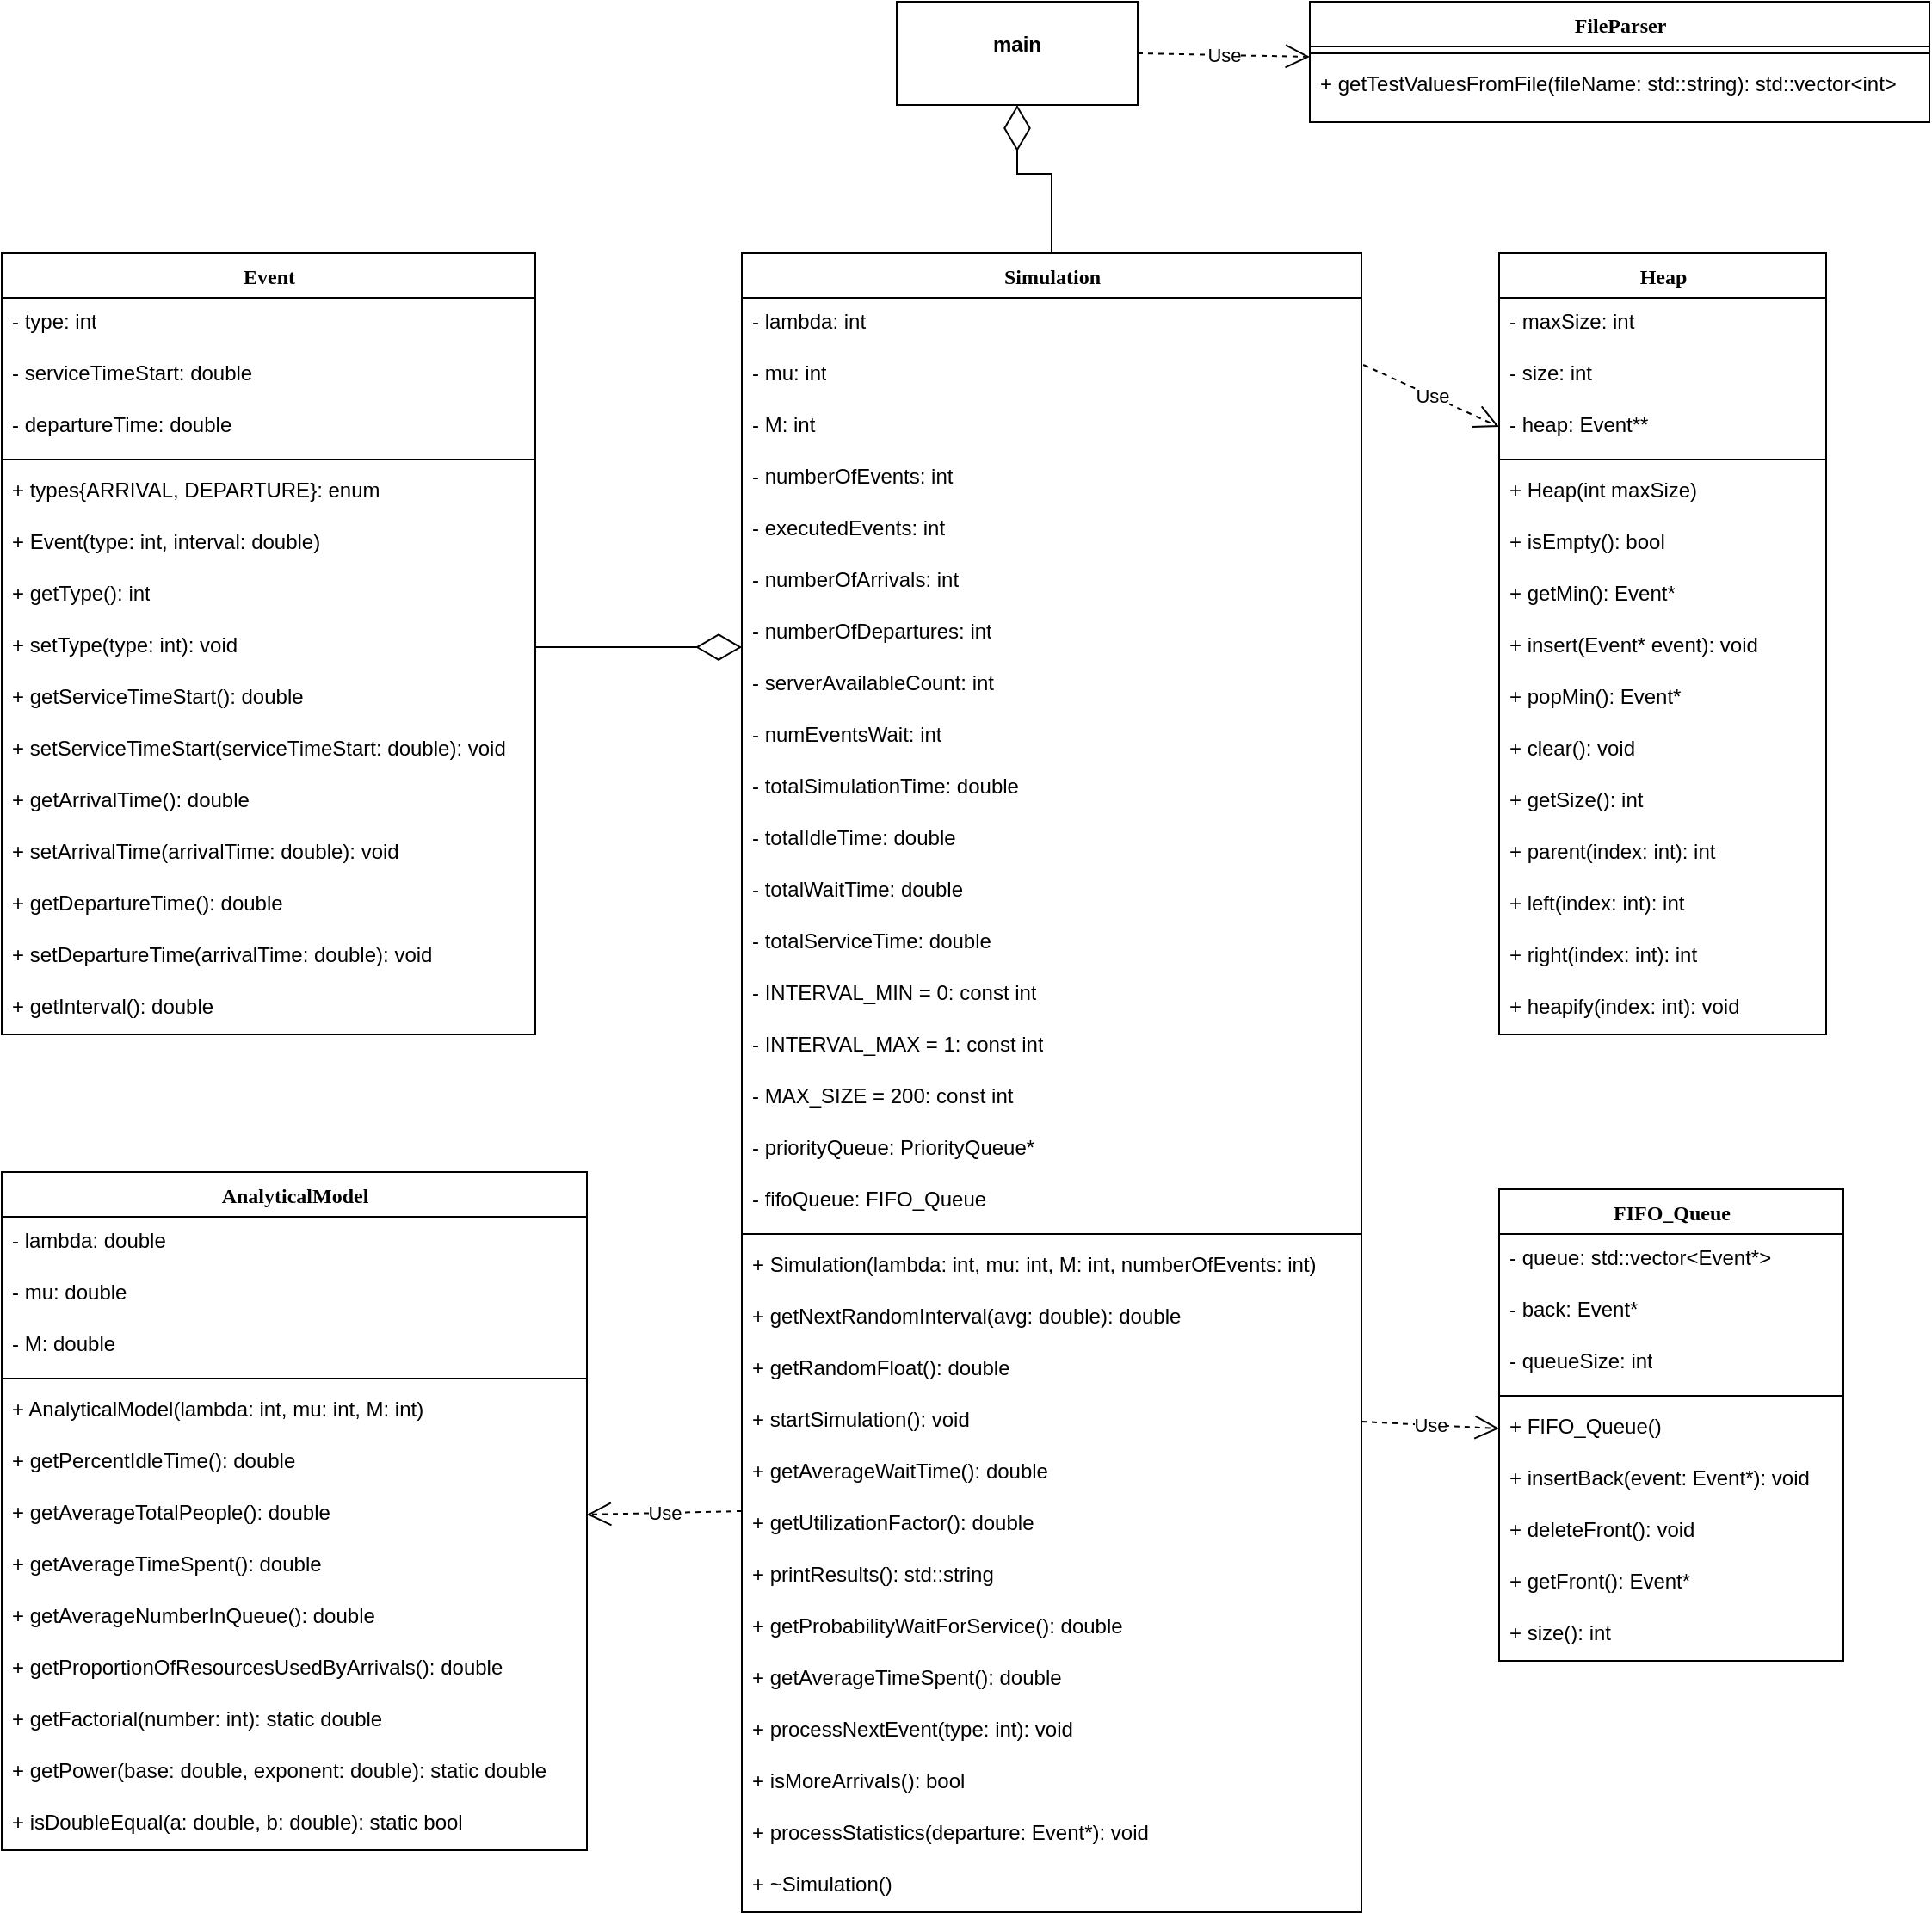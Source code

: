 <mxfile version="20.3.0" type="device"><diagram name="Page-1" id="6133507b-19e7-1e82-6fc7-422aa6c4b21f"><mxGraphModel dx="2522" dy="1755" grid="1" gridSize="10" guides="1" tooltips="1" connect="1" arrows="1" fold="1" page="1" pageScale="1" pageWidth="1100" pageHeight="850" background="none" math="0" shadow="0"><root><mxCell id="0"/><mxCell id="1" parent="0"/><mxCell id="235556782a83e6d0-1" value="Event" style="swimlane;html=1;fontStyle=1;align=center;verticalAlign=top;childLayout=stackLayout;horizontal=1;startSize=26;horizontalStack=0;resizeParent=1;resizeLast=0;collapsible=1;marginBottom=0;swimlaneFillColor=#ffffff;rounded=0;shadow=0;comic=0;labelBackgroundColor=none;strokeWidth=1;fillColor=none;fontFamily=Verdana;fontSize=12;autosize=1;resizeWidth=1;resizeHeight=1;" parent="1" vertex="1"><mxGeometry x="-120" y="136" width="310" height="454" as="geometry"/></mxCell><mxCell id="235556782a83e6d0-2" value="- type: int" style="text;html=1;strokeColor=none;fillColor=none;align=left;verticalAlign=top;spacingLeft=4;spacingRight=4;whiteSpace=wrap;overflow=hidden;rotatable=0;points=[[0,0.5],[1,0.5]];portConstraint=eastwest;autosize=1;resizeWidth=1;resizeHeight=1;" parent="235556782a83e6d0-1" vertex="1"><mxGeometry y="26" width="310" height="30" as="geometry"/></mxCell><mxCell id="235556782a83e6d0-3" value="- serviceTimeStart: double" style="text;html=1;strokeColor=none;fillColor=none;align=left;verticalAlign=top;spacingLeft=4;spacingRight=4;whiteSpace=wrap;overflow=hidden;rotatable=0;points=[[0,0.5],[1,0.5]];portConstraint=eastwest;autosize=1;resizeWidth=1;resizeHeight=1;" parent="235556782a83e6d0-1" vertex="1"><mxGeometry y="56" width="310" height="30" as="geometry"/></mxCell><mxCell id="235556782a83e6d0-5" value="- departureTime: double" style="text;html=1;strokeColor=none;fillColor=none;align=left;verticalAlign=top;spacingLeft=4;spacingRight=4;whiteSpace=wrap;overflow=hidden;rotatable=0;points=[[0,0.5],[1,0.5]];portConstraint=eastwest;autosize=1;resizeWidth=1;resizeHeight=1;" parent="235556782a83e6d0-1" vertex="1"><mxGeometry y="86" width="310" height="30" as="geometry"/></mxCell><mxCell id="235556782a83e6d0-6" value="" style="line;html=1;strokeWidth=1;fillColor=none;align=left;verticalAlign=middle;spacingTop=-1;spacingLeft=3;spacingRight=3;rotatable=0;labelPosition=right;points=[];portConstraint=eastwest;autosize=1;resizeWidth=1;resizeHeight=1;" parent="235556782a83e6d0-1" vertex="1"><mxGeometry y="116" width="310" height="8" as="geometry"/></mxCell><mxCell id="235556782a83e6d0-7" value="+ types{ARRIVAL, DEPARTURE}: enum" style="text;html=1;strokeColor=none;fillColor=none;align=left;verticalAlign=top;spacingLeft=4;spacingRight=4;whiteSpace=wrap;overflow=hidden;rotatable=0;points=[[0,0.5],[1,0.5]];portConstraint=eastwest;autosize=1;resizeWidth=1;resizeHeight=1;" parent="235556782a83e6d0-1" vertex="1"><mxGeometry y="124" width="310" height="30" as="geometry"/></mxCell><mxCell id="665vhFMtMdbJL-y7ysCA-52" value="+ Event(type: int, interval: double)" style="text;html=1;strokeColor=none;fillColor=none;align=left;verticalAlign=top;spacingLeft=4;spacingRight=4;whiteSpace=wrap;overflow=hidden;rotatable=0;points=[[0,0.5],[1,0.5]];portConstraint=eastwest;resizeWidth=1;resizeHeight=1;autosize=1;" parent="235556782a83e6d0-1" vertex="1"><mxGeometry y="154" width="310" height="30" as="geometry"/></mxCell><mxCell id="665vhFMtMdbJL-y7ysCA-53" value="+ getType(): int" style="text;html=1;strokeColor=none;fillColor=none;align=left;verticalAlign=top;spacingLeft=4;spacingRight=4;whiteSpace=wrap;overflow=hidden;rotatable=0;points=[[0,0.5],[1,0.5]];portConstraint=eastwest;resizeWidth=1;resizeHeight=1;autosize=1;" parent="235556782a83e6d0-1" vertex="1"><mxGeometry y="184" width="310" height="30" as="geometry"/></mxCell><mxCell id="665vhFMtMdbJL-y7ysCA-54" value="+ setType(type: int): void" style="text;html=1;strokeColor=none;fillColor=none;align=left;verticalAlign=top;spacingLeft=4;spacingRight=4;whiteSpace=wrap;overflow=hidden;rotatable=0;points=[[0,0.5],[1,0.5]];portConstraint=eastwest;resizeWidth=1;resizeHeight=1;autosize=1;" parent="235556782a83e6d0-1" vertex="1"><mxGeometry y="214" width="310" height="30" as="geometry"/></mxCell><mxCell id="665vhFMtMdbJL-y7ysCA-55" value="+ getServiceTimeStart(): double" style="text;html=1;strokeColor=none;fillColor=none;align=left;verticalAlign=top;spacingLeft=4;spacingRight=4;whiteSpace=wrap;overflow=hidden;rotatable=0;points=[[0,0.5],[1,0.5]];portConstraint=eastwest;resizeWidth=1;resizeHeight=1;autosize=1;" parent="235556782a83e6d0-1" vertex="1"><mxGeometry y="244" width="310" height="30" as="geometry"/></mxCell><mxCell id="665vhFMtMdbJL-y7ysCA-56" value="+ setServiceTimeStart(serviceTimeStart: double): void" style="text;html=1;strokeColor=none;fillColor=none;align=left;verticalAlign=top;spacingLeft=4;spacingRight=4;whiteSpace=wrap;overflow=hidden;rotatable=0;points=[[0,0.5],[1,0.5]];portConstraint=eastwest;resizeWidth=1;resizeHeight=1;autosize=1;" parent="235556782a83e6d0-1" vertex="1"><mxGeometry y="274" width="310" height="30" as="geometry"/></mxCell><mxCell id="665vhFMtMdbJL-y7ysCA-57" value="+ getArrivalTime(): double" style="text;html=1;strokeColor=none;fillColor=none;align=left;verticalAlign=top;spacingLeft=4;spacingRight=4;whiteSpace=wrap;overflow=hidden;rotatable=0;points=[[0,0.5],[1,0.5]];portConstraint=eastwest;resizeWidth=1;resizeHeight=1;autosize=1;" parent="235556782a83e6d0-1" vertex="1"><mxGeometry y="304" width="310" height="30" as="geometry"/></mxCell><mxCell id="665vhFMtMdbJL-y7ysCA-58" value="+ setArrivalTime(arrivalTime: double): void" style="text;html=1;strokeColor=none;fillColor=none;align=left;verticalAlign=top;spacingLeft=4;spacingRight=4;whiteSpace=wrap;overflow=hidden;rotatable=0;points=[[0,0.5],[1,0.5]];portConstraint=eastwest;resizeWidth=1;resizeHeight=1;autosize=1;" parent="235556782a83e6d0-1" vertex="1"><mxGeometry y="334" width="310" height="30" as="geometry"/></mxCell><mxCell id="665vhFMtMdbJL-y7ysCA-59" value="+ getDepartureTime(): double" style="text;html=1;strokeColor=none;fillColor=none;align=left;verticalAlign=top;spacingLeft=4;spacingRight=4;whiteSpace=wrap;overflow=hidden;rotatable=0;points=[[0,0.5],[1,0.5]];portConstraint=eastwest;resizeWidth=1;resizeHeight=1;autosize=1;" parent="235556782a83e6d0-1" vertex="1"><mxGeometry y="364" width="310" height="30" as="geometry"/></mxCell><mxCell id="665vhFMtMdbJL-y7ysCA-60" value="+ setDepartureTime(arrivalTime: double): void" style="text;html=1;strokeColor=none;fillColor=none;align=left;verticalAlign=top;spacingLeft=4;spacingRight=4;whiteSpace=wrap;overflow=hidden;rotatable=0;points=[[0,0.5],[1,0.5]];portConstraint=eastwest;resizeWidth=1;resizeHeight=1;autosize=1;" parent="235556782a83e6d0-1" vertex="1"><mxGeometry y="394" width="310" height="30" as="geometry"/></mxCell><mxCell id="665vhFMtMdbJL-y7ysCA-61" value="+ getInterval(): double" style="text;html=1;strokeColor=none;fillColor=none;align=left;verticalAlign=top;spacingLeft=4;spacingRight=4;whiteSpace=wrap;overflow=hidden;rotatable=0;points=[[0,0.5],[1,0.5]];portConstraint=eastwest;resizeWidth=1;resizeHeight=1;autosize=1;" parent="235556782a83e6d0-1" vertex="1"><mxGeometry y="424" width="310" height="30" as="geometry"/></mxCell><mxCell id="78961159f06e98e8-17" value="FileParser" style="swimlane;html=1;fontStyle=1;align=center;verticalAlign=top;childLayout=stackLayout;horizontal=1;startSize=26;horizontalStack=0;resizeParent=1;resizeLast=0;collapsible=1;marginBottom=0;swimlaneFillColor=#ffffff;rounded=0;shadow=0;comic=0;labelBackgroundColor=none;strokeWidth=1;fillColor=none;fontFamily=Verdana;fontSize=12;autosize=1;resizeWidth=1;resizeHeight=1;" parent="1" vertex="1"><mxGeometry x="640" y="-10" width="360" height="70" as="geometry"/></mxCell><mxCell id="78961159f06e98e8-19" value="" style="line;html=1;strokeWidth=1;fillColor=none;align=left;verticalAlign=middle;spacingTop=-1;spacingLeft=3;spacingRight=3;rotatable=0;labelPosition=right;points=[];portConstraint=eastwest;autosize=1;resizeWidth=1;resizeHeight=1;" parent="78961159f06e98e8-17" vertex="1"><mxGeometry y="26" width="360" height="8" as="geometry"/></mxCell><mxCell id="78961159f06e98e8-27" value="+ getTestValuesFromFile(fileName: std::string): std::vector&amp;lt;int&amp;gt;" style="text;html=1;strokeColor=none;fillColor=none;align=left;verticalAlign=top;spacingLeft=4;spacingRight=4;whiteSpace=wrap;overflow=hidden;rotatable=0;points=[[0,0.5],[1,0.5]];portConstraint=eastwest;autosize=1;resizeWidth=1;resizeHeight=1;" parent="78961159f06e98e8-17" vertex="1"><mxGeometry y="34" width="360" height="34" as="geometry"/></mxCell><mxCell id="78961159f06e98e8-43" value="FIFO_Queue" style="swimlane;html=1;fontStyle=1;align=center;verticalAlign=top;childLayout=stackLayout;horizontal=1;startSize=26;horizontalStack=0;resizeParent=1;resizeLast=0;collapsible=1;marginBottom=0;swimlaneFillColor=#ffffff;rounded=0;shadow=0;comic=0;labelBackgroundColor=none;strokeWidth=1;fillColor=none;fontFamily=Verdana;fontSize=12;autosize=1;resizeWidth=1;resizeHeight=1;" parent="1" vertex="1"><mxGeometry x="750" y="680" width="200" height="274" as="geometry"/></mxCell><mxCell id="78961159f06e98e8-44" value="- queue: std::vector&amp;lt;Event*&amp;gt;" style="text;html=1;strokeColor=none;fillColor=none;align=left;verticalAlign=top;spacingLeft=4;spacingRight=4;whiteSpace=wrap;overflow=hidden;rotatable=0;points=[[0,0.5],[1,0.5]];portConstraint=eastwest;autosize=1;resizeWidth=1;resizeHeight=1;" parent="78961159f06e98e8-43" vertex="1"><mxGeometry y="26" width="200" height="30" as="geometry"/></mxCell><mxCell id="78961159f06e98e8-45" value="- back: Event*" style="text;html=1;strokeColor=none;fillColor=none;align=left;verticalAlign=top;spacingLeft=4;spacingRight=4;whiteSpace=wrap;overflow=hidden;rotatable=0;points=[[0,0.5],[1,0.5]];portConstraint=eastwest;autosize=1;resizeWidth=1;resizeHeight=1;" parent="78961159f06e98e8-43" vertex="1"><mxGeometry y="56" width="200" height="30" as="geometry"/></mxCell><mxCell id="665vhFMtMdbJL-y7ysCA-48" value="- queueSize: int" style="text;html=1;strokeColor=none;fillColor=none;align=left;verticalAlign=top;spacingLeft=4;spacingRight=4;whiteSpace=wrap;overflow=hidden;rotatable=0;points=[[0,0.5],[1,0.5]];portConstraint=eastwest;autosize=1;resizeWidth=1;resizeHeight=1;" parent="78961159f06e98e8-43" vertex="1"><mxGeometry y="86" width="200" height="30" as="geometry"/></mxCell><mxCell id="78961159f06e98e8-51" value="" style="line;html=1;strokeWidth=1;fillColor=none;align=left;verticalAlign=middle;spacingTop=-1;spacingLeft=3;spacingRight=3;rotatable=0;labelPosition=right;points=[];portConstraint=eastwest;autosize=1;resizeWidth=1;resizeHeight=1;" parent="78961159f06e98e8-43" vertex="1"><mxGeometry y="116" width="200" height="8" as="geometry"/></mxCell><mxCell id="78961159f06e98e8-52" value="+ FIFO_Queue()" style="text;html=1;strokeColor=none;fillColor=none;align=left;verticalAlign=top;spacingLeft=4;spacingRight=4;whiteSpace=wrap;overflow=hidden;rotatable=0;points=[[0,0.5],[1,0.5]];portConstraint=eastwest;autosize=1;resizeWidth=1;resizeHeight=1;" parent="78961159f06e98e8-43" vertex="1"><mxGeometry y="124" width="200" height="30" as="geometry"/></mxCell><mxCell id="b94bc138ca980ef-2" value="+ insertBack(event: Event*): void" style="text;html=1;strokeColor=none;fillColor=none;align=left;verticalAlign=top;spacingLeft=4;spacingRight=4;whiteSpace=wrap;overflow=hidden;rotatable=0;points=[[0,0.5],[1,0.5]];portConstraint=eastwest;autosize=1;resizeWidth=1;resizeHeight=1;" parent="78961159f06e98e8-43" vertex="1"><mxGeometry y="154" width="200" height="30" as="geometry"/></mxCell><mxCell id="b94bc138ca980ef-3" value="+ deleteFront(): void" style="text;html=1;strokeColor=none;fillColor=none;align=left;verticalAlign=top;spacingLeft=4;spacingRight=4;whiteSpace=wrap;overflow=hidden;rotatable=0;points=[[0,0.5],[1,0.5]];portConstraint=eastwest;autosize=1;resizeWidth=1;resizeHeight=1;" parent="78961159f06e98e8-43" vertex="1"><mxGeometry y="184" width="200" height="30" as="geometry"/></mxCell><mxCell id="665vhFMtMdbJL-y7ysCA-49" value="+ getFront(): Event*" style="text;html=1;strokeColor=none;fillColor=none;align=left;verticalAlign=top;spacingLeft=4;spacingRight=4;whiteSpace=wrap;overflow=hidden;rotatable=0;points=[[0,0.5],[1,0.5]];portConstraint=eastwest;autosize=1;resizeWidth=1;resizeHeight=1;" parent="78961159f06e98e8-43" vertex="1"><mxGeometry y="214" width="200" height="30" as="geometry"/></mxCell><mxCell id="665vhFMtMdbJL-y7ysCA-50" value="+ size(): int" style="text;html=1;strokeColor=none;fillColor=none;align=left;verticalAlign=top;spacingLeft=4;spacingRight=4;whiteSpace=wrap;overflow=hidden;rotatable=0;points=[[0,0.5],[1,0.5]];portConstraint=eastwest;autosize=1;resizeWidth=1;resizeHeight=1;" parent="78961159f06e98e8-43" vertex="1"><mxGeometry y="244" width="200" height="30" as="geometry"/></mxCell><mxCell id="78961159f06e98e8-69" value="AnalyticalModel" style="swimlane;html=1;fontStyle=1;align=center;verticalAlign=top;childLayout=stackLayout;horizontal=1;startSize=26;horizontalStack=0;resizeParent=1;resizeLast=0;collapsible=1;marginBottom=0;swimlaneFillColor=#ffffff;rounded=0;shadow=0;comic=0;labelBackgroundColor=none;strokeWidth=1;fillColor=none;fontFamily=Verdana;fontSize=12;autosize=1;resizeWidth=1;resizeHeight=1;" parent="1" vertex="1"><mxGeometry x="-120" y="670" width="340" height="394" as="geometry"/></mxCell><mxCell id="78961159f06e98e8-70" value="- lambda: double" style="text;html=1;strokeColor=none;fillColor=none;align=left;verticalAlign=top;spacingLeft=4;spacingRight=4;whiteSpace=wrap;overflow=hidden;rotatable=0;points=[[0,0.5],[1,0.5]];portConstraint=eastwest;autosize=1;resizeWidth=1;resizeHeight=1;" parent="78961159f06e98e8-69" vertex="1"><mxGeometry y="26" width="340" height="30" as="geometry"/></mxCell><mxCell id="665vhFMtMdbJL-y7ysCA-62" value="- mu: double" style="text;html=1;strokeColor=none;fillColor=none;align=left;verticalAlign=top;spacingLeft=4;spacingRight=4;whiteSpace=wrap;overflow=hidden;rotatable=0;points=[[0,0.5],[1,0.5]];portConstraint=eastwest;autosize=1;resizeWidth=1;resizeHeight=1;" parent="78961159f06e98e8-69" vertex="1"><mxGeometry y="56" width="340" height="30" as="geometry"/></mxCell><mxCell id="665vhFMtMdbJL-y7ysCA-64" value="- M: double" style="text;html=1;strokeColor=none;fillColor=none;align=left;verticalAlign=top;spacingLeft=4;spacingRight=4;whiteSpace=wrap;overflow=hidden;rotatable=0;points=[[0,0.5],[1,0.5]];portConstraint=eastwest;autosize=1;resizeWidth=1;resizeHeight=1;" parent="78961159f06e98e8-69" vertex="1"><mxGeometry y="86" width="340" height="30" as="geometry"/></mxCell><mxCell id="78961159f06e98e8-77" value="" style="line;html=1;strokeWidth=1;fillColor=none;align=left;verticalAlign=middle;spacingTop=-1;spacingLeft=3;spacingRight=3;rotatable=0;labelPosition=right;points=[];portConstraint=eastwest;autosize=1;resizeWidth=1;resizeHeight=1;" parent="78961159f06e98e8-69" vertex="1"><mxGeometry y="116" width="340" height="8" as="geometry"/></mxCell><mxCell id="665vhFMtMdbJL-y7ysCA-63" value="+ AnalyticalModel(lambda: int, mu: int, M: int)" style="text;html=1;strokeColor=none;fillColor=none;align=left;verticalAlign=top;spacingLeft=4;spacingRight=4;whiteSpace=wrap;overflow=hidden;rotatable=0;points=[[0,0.5],[1,0.5]];portConstraint=eastwest;resizeWidth=1;resizeHeight=1;autosize=1;" parent="78961159f06e98e8-69" vertex="1"><mxGeometry y="124" width="340" height="30" as="geometry"/></mxCell><mxCell id="665vhFMtMdbJL-y7ysCA-65" value="+ getPercentIdleTime(): double" style="text;html=1;strokeColor=none;fillColor=none;align=left;verticalAlign=top;spacingLeft=4;spacingRight=4;whiteSpace=wrap;overflow=hidden;rotatable=0;points=[[0,0.5],[1,0.5]];portConstraint=eastwest;resizeWidth=1;resizeHeight=1;autosize=1;" parent="78961159f06e98e8-69" vertex="1"><mxGeometry y="154" width="340" height="30" as="geometry"/></mxCell><mxCell id="665vhFMtMdbJL-y7ysCA-66" value="+ getAverageTotalPeople(): double" style="text;html=1;strokeColor=none;fillColor=none;align=left;verticalAlign=top;spacingLeft=4;spacingRight=4;whiteSpace=wrap;overflow=hidden;rotatable=0;points=[[0,0.5],[1,0.5]];portConstraint=eastwest;resizeWidth=1;resizeHeight=1;autosize=1;" parent="78961159f06e98e8-69" vertex="1"><mxGeometry y="184" width="340" height="30" as="geometry"/></mxCell><mxCell id="665vhFMtMdbJL-y7ysCA-67" value="+ getAverageTimeSpent(): double" style="text;html=1;strokeColor=none;fillColor=none;align=left;verticalAlign=top;spacingLeft=4;spacingRight=4;whiteSpace=wrap;overflow=hidden;rotatable=0;points=[[0,0.5],[1,0.5]];portConstraint=eastwest;resizeWidth=1;resizeHeight=1;autosize=1;" parent="78961159f06e98e8-69" vertex="1"><mxGeometry y="214" width="340" height="30" as="geometry"/></mxCell><mxCell id="665vhFMtMdbJL-y7ysCA-68" value="+ getAverageNumberInQueue(): double" style="text;html=1;strokeColor=none;fillColor=none;align=left;verticalAlign=top;spacingLeft=4;spacingRight=4;whiteSpace=wrap;overflow=hidden;rotatable=0;points=[[0,0.5],[1,0.5]];portConstraint=eastwest;resizeWidth=1;resizeHeight=1;autosize=1;" parent="78961159f06e98e8-69" vertex="1"><mxGeometry y="244" width="340" height="30" as="geometry"/></mxCell><mxCell id="665vhFMtMdbJL-y7ysCA-70" value="+ getProportionOfResourcesUsedByArrivals(): double" style="text;html=1;strokeColor=none;fillColor=none;align=left;verticalAlign=top;spacingLeft=4;spacingRight=4;whiteSpace=wrap;overflow=hidden;rotatable=0;points=[[0,0.5],[1,0.5]];portConstraint=eastwest;resizeWidth=1;resizeHeight=1;autosize=1;" parent="78961159f06e98e8-69" vertex="1"><mxGeometry y="274" width="340" height="30" as="geometry"/></mxCell><mxCell id="665vhFMtMdbJL-y7ysCA-71" value="+ getFactorial(number: int): static double" style="text;html=1;strokeColor=none;fillColor=none;align=left;verticalAlign=top;spacingLeft=4;spacingRight=4;whiteSpace=wrap;overflow=hidden;rotatable=0;points=[[0,0.5],[1,0.5]];portConstraint=eastwest;resizeWidth=1;resizeHeight=1;autosize=1;" parent="78961159f06e98e8-69" vertex="1"><mxGeometry y="304" width="340" height="30" as="geometry"/></mxCell><mxCell id="665vhFMtMdbJL-y7ysCA-72" value="+ getPower(base: double, exponent: double): static double" style="text;html=1;strokeColor=none;fillColor=none;align=left;verticalAlign=top;spacingLeft=4;spacingRight=4;whiteSpace=wrap;overflow=hidden;rotatable=0;points=[[0,0.5],[1,0.5]];portConstraint=eastwest;resizeWidth=1;resizeHeight=1;autosize=1;" parent="78961159f06e98e8-69" vertex="1"><mxGeometry y="334" width="340" height="30" as="geometry"/></mxCell><mxCell id="665vhFMtMdbJL-y7ysCA-73" value="+ isDoubleEqual(a: double, b: double): static bool" style="text;html=1;strokeColor=none;fillColor=none;align=left;verticalAlign=top;spacingLeft=4;spacingRight=4;whiteSpace=wrap;overflow=hidden;rotatable=0;points=[[0,0.5],[1,0.5]];portConstraint=eastwest;resizeWidth=1;resizeHeight=1;autosize=1;" parent="78961159f06e98e8-69" vertex="1"><mxGeometry y="364" width="340" height="30" as="geometry"/></mxCell><mxCell id="78961159f06e98e8-82" value="Simulation" style="swimlane;html=1;fontStyle=1;align=center;verticalAlign=top;childLayout=stackLayout;horizontal=1;startSize=26;horizontalStack=0;resizeParent=1;resizeLast=0;collapsible=1;marginBottom=0;swimlaneFillColor=#ffffff;rounded=0;shadow=0;comic=0;labelBackgroundColor=none;strokeWidth=1;fillColor=none;fontFamily=Verdana;fontSize=12;resizeWidth=1;resizeHeight=1;autosize=1;" parent="1" vertex="1"><mxGeometry x="310" y="136" width="360" height="964" as="geometry"/></mxCell><mxCell id="78961159f06e98e8-84" value="- lambda: int" style="text;html=1;strokeColor=none;fillColor=none;align=left;verticalAlign=top;spacingLeft=4;spacingRight=4;whiteSpace=wrap;overflow=hidden;rotatable=0;points=[[0,0.5],[1,0.5]];portConstraint=eastwest;resizeWidth=1;resizeHeight=1;autosize=1;" parent="78961159f06e98e8-82" vertex="1"><mxGeometry y="26" width="360" height="30" as="geometry"/></mxCell><mxCell id="78961159f06e98e8-89" value="- mu: int" style="text;html=1;strokeColor=none;fillColor=none;align=left;verticalAlign=top;spacingLeft=4;spacingRight=4;whiteSpace=wrap;overflow=hidden;rotatable=0;points=[[0,0.5],[1,0.5]];portConstraint=eastwest;resizeWidth=1;resizeHeight=1;autosize=1;" parent="78961159f06e98e8-82" vertex="1"><mxGeometry y="56" width="360" height="30" as="geometry"/></mxCell><mxCell id="665vhFMtMdbJL-y7ysCA-19" value="- M: int" style="text;html=1;strokeColor=none;fillColor=none;align=left;verticalAlign=top;spacingLeft=4;spacingRight=4;whiteSpace=wrap;overflow=hidden;rotatable=0;points=[[0,0.5],[1,0.5]];portConstraint=eastwest;resizeWidth=1;resizeHeight=1;autosize=1;" parent="78961159f06e98e8-82" vertex="1"><mxGeometry y="86" width="360" height="30" as="geometry"/></mxCell><mxCell id="665vhFMtMdbJL-y7ysCA-20" value="- numberOfEvents: int" style="text;html=1;strokeColor=none;fillColor=none;align=left;verticalAlign=top;spacingLeft=4;spacingRight=4;whiteSpace=wrap;overflow=hidden;rotatable=0;points=[[0,0.5],[1,0.5]];portConstraint=eastwest;resizeWidth=1;resizeHeight=1;autosize=1;" parent="78961159f06e98e8-82" vertex="1"><mxGeometry y="116" width="360" height="30" as="geometry"/></mxCell><mxCell id="665vhFMtMdbJL-y7ysCA-35" value="- executedEvents: int" style="text;html=1;strokeColor=none;fillColor=none;align=left;verticalAlign=top;spacingLeft=4;spacingRight=4;whiteSpace=wrap;overflow=hidden;rotatable=0;points=[[0,0.5],[1,0.5]];portConstraint=eastwest;resizeWidth=1;resizeHeight=1;autosize=1;" parent="78961159f06e98e8-82" vertex="1"><mxGeometry y="146" width="360" height="30" as="geometry"/></mxCell><mxCell id="665vhFMtMdbJL-y7ysCA-21" value="- numberOfArrivals: int" style="text;html=1;strokeColor=none;fillColor=none;align=left;verticalAlign=top;spacingLeft=4;spacingRight=4;whiteSpace=wrap;overflow=hidden;rotatable=0;points=[[0,0.5],[1,0.5]];portConstraint=eastwest;resizeWidth=1;resizeHeight=1;autosize=1;" parent="78961159f06e98e8-82" vertex="1"><mxGeometry y="176" width="360" height="30" as="geometry"/></mxCell><mxCell id="665vhFMtMdbJL-y7ysCA-22" value="- numberOfDepartures: int" style="text;html=1;strokeColor=none;fillColor=none;align=left;verticalAlign=top;spacingLeft=4;spacingRight=4;whiteSpace=wrap;overflow=hidden;rotatable=0;points=[[0,0.5],[1,0.5]];portConstraint=eastwest;resizeWidth=1;resizeHeight=1;autosize=1;" parent="78961159f06e98e8-82" vertex="1"><mxGeometry y="206" width="360" height="30" as="geometry"/></mxCell><mxCell id="665vhFMtMdbJL-y7ysCA-24" value="- serverAvailableCount: int" style="text;html=1;strokeColor=none;fillColor=none;align=left;verticalAlign=top;spacingLeft=4;spacingRight=4;whiteSpace=wrap;overflow=hidden;rotatable=0;points=[[0,0.5],[1,0.5]];portConstraint=eastwest;resizeWidth=1;resizeHeight=1;autosize=1;" parent="78961159f06e98e8-82" vertex="1"><mxGeometry y="236" width="360" height="30" as="geometry"/></mxCell><mxCell id="665vhFMtMdbJL-y7ysCA-25" value="- numEventsWait: int" style="text;html=1;strokeColor=none;fillColor=none;align=left;verticalAlign=top;spacingLeft=4;spacingRight=4;whiteSpace=wrap;overflow=hidden;rotatable=0;points=[[0,0.5],[1,0.5]];portConstraint=eastwest;resizeWidth=1;resizeHeight=1;autosize=1;" parent="78961159f06e98e8-82" vertex="1"><mxGeometry y="266" width="360" height="30" as="geometry"/></mxCell><mxCell id="665vhFMtMdbJL-y7ysCA-26" value="- totalSimulationTime: double" style="text;html=1;strokeColor=none;fillColor=none;align=left;verticalAlign=top;spacingLeft=4;spacingRight=4;whiteSpace=wrap;overflow=hidden;rotatable=0;points=[[0,0.5],[1,0.5]];portConstraint=eastwest;resizeWidth=1;resizeHeight=1;autosize=1;" parent="78961159f06e98e8-82" vertex="1"><mxGeometry y="296" width="360" height="30" as="geometry"/></mxCell><mxCell id="665vhFMtMdbJL-y7ysCA-27" value="- totalIdleTime: double" style="text;html=1;strokeColor=none;fillColor=none;align=left;verticalAlign=top;spacingLeft=4;spacingRight=4;whiteSpace=wrap;overflow=hidden;rotatable=0;points=[[0,0.5],[1,0.5]];portConstraint=eastwest;resizeWidth=1;resizeHeight=1;autosize=1;" parent="78961159f06e98e8-82" vertex="1"><mxGeometry y="326" width="360" height="30" as="geometry"/></mxCell><mxCell id="665vhFMtMdbJL-y7ysCA-28" value="- totalWaitTime: double" style="text;html=1;strokeColor=none;fillColor=none;align=left;verticalAlign=top;spacingLeft=4;spacingRight=4;whiteSpace=wrap;overflow=hidden;rotatable=0;points=[[0,0.5],[1,0.5]];portConstraint=eastwest;resizeWidth=1;resizeHeight=1;autosize=1;" parent="78961159f06e98e8-82" vertex="1"><mxGeometry y="356" width="360" height="30" as="geometry"/></mxCell><mxCell id="665vhFMtMdbJL-y7ysCA-29" value="- totalServiceTime: double" style="text;html=1;strokeColor=none;fillColor=none;align=left;verticalAlign=top;spacingLeft=4;spacingRight=4;whiteSpace=wrap;overflow=hidden;rotatable=0;points=[[0,0.5],[1,0.5]];portConstraint=eastwest;resizeWidth=1;resizeHeight=1;autosize=1;" parent="78961159f06e98e8-82" vertex="1"><mxGeometry y="386" width="360" height="30" as="geometry"/></mxCell><mxCell id="665vhFMtMdbJL-y7ysCA-30" value="- INTERVAL_MIN = 0: const int" style="text;html=1;strokeColor=none;fillColor=none;align=left;verticalAlign=top;spacingLeft=4;spacingRight=4;whiteSpace=wrap;overflow=hidden;rotatable=0;points=[[0,0.5],[1,0.5]];portConstraint=eastwest;resizeWidth=1;resizeHeight=1;autosize=1;" parent="78961159f06e98e8-82" vertex="1"><mxGeometry y="416" width="360" height="30" as="geometry"/></mxCell><mxCell id="665vhFMtMdbJL-y7ysCA-31" value="- INTERVAL_MAX = 1: const int" style="text;html=1;strokeColor=none;fillColor=none;align=left;verticalAlign=top;spacingLeft=4;spacingRight=4;whiteSpace=wrap;overflow=hidden;rotatable=0;points=[[0,0.5],[1,0.5]];portConstraint=eastwest;resizeWidth=1;resizeHeight=1;autosize=1;" parent="78961159f06e98e8-82" vertex="1"><mxGeometry y="446" width="360" height="30" as="geometry"/></mxCell><mxCell id="665vhFMtMdbJL-y7ysCA-32" value="- MAX_SIZE = 200: const int" style="text;html=1;strokeColor=none;fillColor=none;align=left;verticalAlign=top;spacingLeft=4;spacingRight=4;whiteSpace=wrap;overflow=hidden;rotatable=0;points=[[0,0.5],[1,0.5]];portConstraint=eastwest;resizeWidth=1;resizeHeight=1;autosize=1;" parent="78961159f06e98e8-82" vertex="1"><mxGeometry y="476" width="360" height="30" as="geometry"/></mxCell><mxCell id="665vhFMtMdbJL-y7ysCA-33" value="- priorityQueue: PriorityQueue*" style="text;html=1;strokeColor=none;fillColor=none;align=left;verticalAlign=top;spacingLeft=4;spacingRight=4;whiteSpace=wrap;overflow=hidden;rotatable=0;points=[[0,0.5],[1,0.5]];portConstraint=eastwest;resizeWidth=1;resizeHeight=1;autosize=1;" parent="78961159f06e98e8-82" vertex="1"><mxGeometry y="506" width="360" height="30" as="geometry"/></mxCell><mxCell id="665vhFMtMdbJL-y7ysCA-34" value="- fifoQueue: FIFO_Queue" style="text;html=1;strokeColor=none;fillColor=none;align=left;verticalAlign=top;spacingLeft=4;spacingRight=4;whiteSpace=wrap;overflow=hidden;rotatable=0;points=[[0,0.5],[1,0.5]];portConstraint=eastwest;resizeWidth=1;resizeHeight=1;autosize=1;" parent="78961159f06e98e8-82" vertex="1"><mxGeometry y="536" width="360" height="30" as="geometry"/></mxCell><mxCell id="78961159f06e98e8-90" value="" style="line;html=1;strokeWidth=1;fillColor=none;align=left;verticalAlign=middle;spacingTop=-1;spacingLeft=3;spacingRight=3;rotatable=0;labelPosition=right;points=[];portConstraint=eastwest;resizeWidth=1;resizeHeight=1;autosize=1;" parent="78961159f06e98e8-82" vertex="1"><mxGeometry y="566" width="360" height="8" as="geometry"/></mxCell><mxCell id="78961159f06e98e8-94" value="+ Simulation(lambda: int, mu: int, M: int, numberOfEvents: int)" style="text;html=1;strokeColor=none;fillColor=none;align=left;verticalAlign=top;spacingLeft=4;spacingRight=4;whiteSpace=wrap;overflow=hidden;rotatable=0;points=[[0,0.5],[1,0.5]];portConstraint=eastwest;resizeWidth=1;resizeHeight=1;autosize=1;" parent="78961159f06e98e8-82" vertex="1"><mxGeometry y="574" width="360" height="30" as="geometry"/></mxCell><mxCell id="b94bc138ca980ef-4" value="+ getNextRandomInterval(avg: double): double" style="text;html=1;strokeColor=none;fillColor=none;align=left;verticalAlign=top;spacingLeft=4;spacingRight=4;whiteSpace=wrap;overflow=hidden;rotatable=0;points=[[0,0.5],[1,0.5]];portConstraint=eastwest;resizeWidth=1;resizeHeight=1;autosize=1;" parent="78961159f06e98e8-82" vertex="1"><mxGeometry y="604" width="360" height="30" as="geometry"/></mxCell><mxCell id="665vhFMtMdbJL-y7ysCA-36" value="+ getRandomFloat(): double" style="text;html=1;strokeColor=none;fillColor=none;align=left;verticalAlign=top;spacingLeft=4;spacingRight=4;whiteSpace=wrap;overflow=hidden;rotatable=0;points=[[0,0.5],[1,0.5]];portConstraint=eastwest;resizeWidth=1;resizeHeight=1;autosize=1;" parent="78961159f06e98e8-82" vertex="1"><mxGeometry y="634" width="360" height="30" as="geometry"/></mxCell><mxCell id="665vhFMtMdbJL-y7ysCA-37" value="+ startSimulation(): void" style="text;html=1;strokeColor=none;fillColor=none;align=left;verticalAlign=top;spacingLeft=4;spacingRight=4;whiteSpace=wrap;overflow=hidden;rotatable=0;points=[[0,0.5],[1,0.5]];portConstraint=eastwest;resizeWidth=1;resizeHeight=1;autosize=1;" parent="78961159f06e98e8-82" vertex="1"><mxGeometry y="664" width="360" height="30" as="geometry"/></mxCell><mxCell id="665vhFMtMdbJL-y7ysCA-38" value="+ getAverageWaitTime(): double" style="text;html=1;strokeColor=none;fillColor=none;align=left;verticalAlign=top;spacingLeft=4;spacingRight=4;whiteSpace=wrap;overflow=hidden;rotatable=0;points=[[0,0.5],[1,0.5]];portConstraint=eastwest;resizeWidth=1;resizeHeight=1;autosize=1;" parent="78961159f06e98e8-82" vertex="1"><mxGeometry y="694" width="360" height="30" as="geometry"/></mxCell><mxCell id="665vhFMtMdbJL-y7ysCA-39" value="+ getUtilizationFactor(): double" style="text;html=1;strokeColor=none;fillColor=none;align=left;verticalAlign=top;spacingLeft=4;spacingRight=4;whiteSpace=wrap;overflow=hidden;rotatable=0;points=[[0,0.5],[1,0.5]];portConstraint=eastwest;resizeWidth=1;resizeHeight=1;autosize=1;" parent="78961159f06e98e8-82" vertex="1"><mxGeometry y="724" width="360" height="30" as="geometry"/></mxCell><mxCell id="665vhFMtMdbJL-y7ysCA-40" value="+ printResults(): std::string" style="text;html=1;strokeColor=none;fillColor=none;align=left;verticalAlign=top;spacingLeft=4;spacingRight=4;whiteSpace=wrap;overflow=hidden;rotatable=0;points=[[0,0.5],[1,0.5]];portConstraint=eastwest;resizeWidth=1;resizeHeight=1;autosize=1;" parent="78961159f06e98e8-82" vertex="1"><mxGeometry y="754" width="360" height="30" as="geometry"/></mxCell><mxCell id="665vhFMtMdbJL-y7ysCA-41" value="+ getProbabilityWaitForService(): double" style="text;html=1;strokeColor=none;fillColor=none;align=left;verticalAlign=top;spacingLeft=4;spacingRight=4;whiteSpace=wrap;overflow=hidden;rotatable=0;points=[[0,0.5],[1,0.5]];portConstraint=eastwest;resizeWidth=1;resizeHeight=1;autosize=1;" parent="78961159f06e98e8-82" vertex="1"><mxGeometry y="784" width="360" height="30" as="geometry"/></mxCell><mxCell id="665vhFMtMdbJL-y7ysCA-42" value="+ getAverageTimeSpent(): double" style="text;html=1;strokeColor=none;fillColor=none;align=left;verticalAlign=top;spacingLeft=4;spacingRight=4;whiteSpace=wrap;overflow=hidden;rotatable=0;points=[[0,0.5],[1,0.5]];portConstraint=eastwest;resizeWidth=1;resizeHeight=1;autosize=1;" parent="78961159f06e98e8-82" vertex="1"><mxGeometry y="814" width="360" height="30" as="geometry"/></mxCell><mxCell id="665vhFMtMdbJL-y7ysCA-43" value="+ processNextEvent(type: int): void" style="text;html=1;strokeColor=none;fillColor=none;align=left;verticalAlign=top;spacingLeft=4;spacingRight=4;whiteSpace=wrap;overflow=hidden;rotatable=0;points=[[0,0.5],[1,0.5]];portConstraint=eastwest;resizeWidth=1;resizeHeight=1;autosize=1;" parent="78961159f06e98e8-82" vertex="1"><mxGeometry y="844" width="360" height="30" as="geometry"/></mxCell><mxCell id="665vhFMtMdbJL-y7ysCA-44" value="+ isMoreArrivals(): bool" style="text;html=1;strokeColor=none;fillColor=none;align=left;verticalAlign=top;spacingLeft=4;spacingRight=4;whiteSpace=wrap;overflow=hidden;rotatable=0;points=[[0,0.5],[1,0.5]];portConstraint=eastwest;resizeWidth=1;resizeHeight=1;autosize=1;" parent="78961159f06e98e8-82" vertex="1"><mxGeometry y="874" width="360" height="30" as="geometry"/></mxCell><mxCell id="665vhFMtMdbJL-y7ysCA-45" value="+ processStatistics(departure: Event*): void" style="text;html=1;strokeColor=none;fillColor=none;align=left;verticalAlign=top;spacingLeft=4;spacingRight=4;whiteSpace=wrap;overflow=hidden;rotatable=0;points=[[0,0.5],[1,0.5]];portConstraint=eastwest;resizeWidth=1;resizeHeight=1;autosize=1;" parent="78961159f06e98e8-82" vertex="1"><mxGeometry y="904" width="360" height="30" as="geometry"/></mxCell><mxCell id="665vhFMtMdbJL-y7ysCA-46" value="+ ~Simulation()" style="text;html=1;strokeColor=none;fillColor=none;align=left;verticalAlign=top;spacingLeft=4;spacingRight=4;whiteSpace=wrap;overflow=hidden;rotatable=0;points=[[0,0.5],[1,0.5]];portConstraint=eastwest;resizeWidth=1;resizeHeight=1;autosize=1;" parent="78961159f06e98e8-82" vertex="1"><mxGeometry y="934" width="360" height="30" as="geometry"/></mxCell><mxCell id="78961159f06e98e8-108" value="Heap" style="swimlane;html=1;fontStyle=1;align=center;verticalAlign=top;childLayout=stackLayout;horizontal=1;startSize=26;horizontalStack=0;resizeParent=1;resizeLast=0;collapsible=1;marginBottom=0;swimlaneFillColor=#ffffff;rounded=0;shadow=0;comic=0;labelBackgroundColor=none;strokeWidth=1;fillColor=none;fontFamily=Verdana;fontSize=12;resizeWidth=1;resizeHeight=1;autosize=1;" parent="1" vertex="1"><mxGeometry x="750" y="136" width="190" height="454" as="geometry"/></mxCell><mxCell id="wK9wpHIY0gZ8rfwpc2Y6-2" value="- maxSize: int" style="text;html=1;strokeColor=none;fillColor=none;align=left;verticalAlign=top;spacingLeft=4;spacingRight=4;whiteSpace=wrap;overflow=hidden;rotatable=0;points=[[0,0.5],[1,0.5]];portConstraint=eastwest;resizeWidth=1;resizeHeight=1;autosize=1;" vertex="1" parent="78961159f06e98e8-108"><mxGeometry y="26" width="190" height="30" as="geometry"/></mxCell><mxCell id="78961159f06e98e8-109" value="- size: int" style="text;html=1;strokeColor=none;fillColor=none;align=left;verticalAlign=top;spacingLeft=4;spacingRight=4;whiteSpace=wrap;overflow=hidden;rotatable=0;points=[[0,0.5],[1,0.5]];portConstraint=eastwest;resizeWidth=1;resizeHeight=1;autosize=1;" parent="78961159f06e98e8-108" vertex="1"><mxGeometry y="56" width="190" height="30" as="geometry"/></mxCell><mxCell id="78961159f06e98e8-110" value="- heap: Event**" style="text;html=1;strokeColor=none;fillColor=none;align=left;verticalAlign=top;spacingLeft=4;spacingRight=4;whiteSpace=wrap;overflow=hidden;rotatable=0;points=[[0,0.5],[1,0.5]];portConstraint=eastwest;resizeWidth=1;resizeHeight=1;autosize=1;" parent="78961159f06e98e8-108" vertex="1"><mxGeometry y="86" width="190" height="30" as="geometry"/></mxCell><mxCell id="78961159f06e98e8-116" value="" style="line;html=1;strokeWidth=1;fillColor=none;align=left;verticalAlign=middle;spacingTop=-1;spacingLeft=3;spacingRight=3;rotatable=0;labelPosition=right;points=[];portConstraint=eastwest;resizeWidth=1;resizeHeight=1;autosize=1;" parent="78961159f06e98e8-108" vertex="1"><mxGeometry y="116" width="190" height="8" as="geometry"/></mxCell><mxCell id="wK9wpHIY0gZ8rfwpc2Y6-1" value="+ Heap(int maxSize)" style="text;html=1;strokeColor=none;fillColor=none;align=left;verticalAlign=top;spacingLeft=4;spacingRight=4;whiteSpace=wrap;overflow=hidden;rotatable=0;points=[[0,0.5],[1,0.5]];portConstraint=eastwest;resizeWidth=1;resizeHeight=1;autosize=1;" vertex="1" parent="78961159f06e98e8-108"><mxGeometry y="124" width="190" height="30" as="geometry"/></mxCell><mxCell id="78961159f06e98e8-117" value="+ isEmpty(): bool" style="text;html=1;strokeColor=none;fillColor=none;align=left;verticalAlign=top;spacingLeft=4;spacingRight=4;whiteSpace=wrap;overflow=hidden;rotatable=0;points=[[0,0.5],[1,0.5]];portConstraint=eastwest;resizeWidth=1;resizeHeight=1;autosize=1;" parent="78961159f06e98e8-108" vertex="1"><mxGeometry y="154" width="190" height="30" as="geometry"/></mxCell><mxCell id="665vhFMtMdbJL-y7ysCA-76" value="+ getMin(): Event*" style="text;html=1;strokeColor=none;fillColor=none;align=left;verticalAlign=top;spacingLeft=4;spacingRight=4;whiteSpace=wrap;overflow=hidden;rotatable=0;points=[[0,0.5],[1,0.5]];portConstraint=eastwest;resizeWidth=1;resizeHeight=1;autosize=1;" parent="78961159f06e98e8-108" vertex="1"><mxGeometry y="184" width="190" height="30" as="geometry"/></mxCell><mxCell id="665vhFMtMdbJL-y7ysCA-78" value="+ insert(Event* event): void" style="text;html=1;strokeColor=none;fillColor=none;align=left;verticalAlign=top;spacingLeft=4;spacingRight=4;whiteSpace=wrap;overflow=hidden;rotatable=0;points=[[0,0.5],[1,0.5]];portConstraint=eastwest;resizeWidth=1;resizeHeight=1;autosize=1;" parent="78961159f06e98e8-108" vertex="1"><mxGeometry y="214" width="190" height="30" as="geometry"/></mxCell><mxCell id="665vhFMtMdbJL-y7ysCA-77" value="+ popMin(): Event*" style="text;html=1;strokeColor=none;fillColor=none;align=left;verticalAlign=top;spacingLeft=4;spacingRight=4;whiteSpace=wrap;overflow=hidden;rotatable=0;points=[[0,0.5],[1,0.5]];portConstraint=eastwest;resizeWidth=1;resizeHeight=1;autosize=1;" parent="78961159f06e98e8-108" vertex="1"><mxGeometry y="244" width="190" height="30" as="geometry"/></mxCell><mxCell id="665vhFMtMdbJL-y7ysCA-80" value="+ clear(): void" style="text;html=1;strokeColor=none;fillColor=none;align=left;verticalAlign=top;spacingLeft=4;spacingRight=4;whiteSpace=wrap;overflow=hidden;rotatable=0;points=[[0,0.5],[1,0.5]];portConstraint=eastwest;resizeWidth=1;resizeHeight=1;autosize=1;" parent="78961159f06e98e8-108" vertex="1"><mxGeometry y="274" width="190" height="30" as="geometry"/></mxCell><mxCell id="665vhFMtMdbJL-y7ysCA-81" value="+ getSize(): int" style="text;html=1;strokeColor=none;fillColor=none;align=left;verticalAlign=top;spacingLeft=4;spacingRight=4;whiteSpace=wrap;overflow=hidden;rotatable=0;points=[[0,0.5],[1,0.5]];portConstraint=eastwest;resizeWidth=1;resizeHeight=1;autosize=1;" parent="78961159f06e98e8-108" vertex="1"><mxGeometry y="304" width="190" height="30" as="geometry"/></mxCell><mxCell id="665vhFMtMdbJL-y7ysCA-79" value="+ parent(index: int): int" style="text;html=1;strokeColor=none;fillColor=none;align=left;verticalAlign=top;spacingLeft=4;spacingRight=4;whiteSpace=wrap;overflow=hidden;rotatable=0;points=[[0,0.5],[1,0.5]];portConstraint=eastwest;resizeWidth=1;resizeHeight=1;autosize=1;" parent="78961159f06e98e8-108" vertex="1"><mxGeometry y="334" width="190" height="30" as="geometry"/></mxCell><mxCell id="wK9wpHIY0gZ8rfwpc2Y6-3" value="+ left(index: int): int" style="text;html=1;strokeColor=none;fillColor=none;align=left;verticalAlign=top;spacingLeft=4;spacingRight=4;whiteSpace=wrap;overflow=hidden;rotatable=0;points=[[0,0.5],[1,0.5]];portConstraint=eastwest;resizeWidth=1;resizeHeight=1;autosize=1;" vertex="1" parent="78961159f06e98e8-108"><mxGeometry y="364" width="190" height="30" as="geometry"/></mxCell><mxCell id="wK9wpHIY0gZ8rfwpc2Y6-4" value="+ right(index: int): int" style="text;html=1;strokeColor=none;fillColor=none;align=left;verticalAlign=top;spacingLeft=4;spacingRight=4;whiteSpace=wrap;overflow=hidden;rotatable=0;points=[[0,0.5],[1,0.5]];portConstraint=eastwest;resizeWidth=1;resizeHeight=1;autosize=1;" vertex="1" parent="78961159f06e98e8-108"><mxGeometry y="394" width="190" height="30" as="geometry"/></mxCell><mxCell id="665vhFMtMdbJL-y7ysCA-82" value="+ heapify(index: int): void" style="text;html=1;strokeColor=none;fillColor=none;align=left;verticalAlign=top;spacingLeft=4;spacingRight=4;whiteSpace=wrap;overflow=hidden;rotatable=0;points=[[0,0.5],[1,0.5]];portConstraint=eastwest;resizeWidth=1;resizeHeight=1;autosize=1;" parent="78961159f06e98e8-108" vertex="1"><mxGeometry y="424" width="190" height="30" as="geometry"/></mxCell><mxCell id="665vhFMtMdbJL-y7ysCA-1" value="" style="endArrow=diamondThin;endFill=0;endSize=24;html=1;rounded=0;entryX=0;entryY=0.767;entryDx=0;entryDy=0;exitX=1;exitY=0.5;exitDx=0;exitDy=0;entryPerimeter=0;" parent="1" source="665vhFMtMdbJL-y7ysCA-54" target="665vhFMtMdbJL-y7ysCA-22" edge="1"><mxGeometry width="160" relative="1" as="geometry"><mxPoint x="240" y="350" as="sourcePoint"/><mxPoint x="400" y="350" as="targetPoint"/></mxGeometry></mxCell><mxCell id="665vhFMtMdbJL-y7ysCA-5" value="Use" style="endArrow=open;endSize=12;dashed=1;html=1;rounded=0;exitX=1.003;exitY=0.3;exitDx=0;exitDy=0;entryX=0;entryY=0.5;entryDx=0;entryDy=0;exitPerimeter=0;" parent="1" source="78961159f06e98e8-89" target="78961159f06e98e8-110" edge="1"><mxGeometry width="160" relative="1" as="geometry"><mxPoint x="510" y="340" as="sourcePoint"/><mxPoint x="670" y="340" as="targetPoint"/></mxGeometry></mxCell><mxCell id="665vhFMtMdbJL-y7ysCA-15" value="&lt;p style=&quot;margin:0px;margin-top:4px;text-align:center;&quot;&gt;&lt;br&gt;&lt;b&gt;main&lt;/b&gt;&lt;/p&gt;" style="verticalAlign=top;align=left;overflow=fill;fontSize=12;fontFamily=Helvetica;html=1;" parent="1" vertex="1"><mxGeometry x="400" y="-10" width="140" height="60" as="geometry"/></mxCell><mxCell id="665vhFMtMdbJL-y7ysCA-16" value="Use" style="endArrow=open;endSize=12;dashed=1;html=1;rounded=0;exitX=1;exitY=0.5;exitDx=0;exitDy=0;entryX=0;entryY=0.769;entryDx=0;entryDy=0;entryPerimeter=0;" parent="1" source="665vhFMtMdbJL-y7ysCA-15" edge="1"><mxGeometry width="160" relative="1" as="geometry"><mxPoint x="520" y="280" as="sourcePoint"/><mxPoint x="640" y="21.994" as="targetPoint"/></mxGeometry></mxCell><mxCell id="665vhFMtMdbJL-y7ysCA-17" value="" style="endArrow=diamondThin;endFill=0;endSize=24;html=1;rounded=0;entryX=0.5;entryY=1;entryDx=0;entryDy=0;exitX=0.5;exitY=0;exitDx=0;exitDy=0;" parent="1" source="78961159f06e98e8-82" target="665vhFMtMdbJL-y7ysCA-15" edge="1"><mxGeometry width="160" relative="1" as="geometry"><mxPoint x="410" y="300" as="sourcePoint"/><mxPoint x="570" y="300" as="targetPoint"/><Array as="points"><mxPoint x="490" y="90"/><mxPoint x="470" y="90"/></Array></mxGeometry></mxCell><mxCell id="665vhFMtMdbJL-y7ysCA-74" value="Use" style="endArrow=open;endSize=12;dashed=1;html=1;rounded=0;exitX=0;exitY=0.233;exitDx=0;exitDy=0;entryX=1;entryY=0.5;entryDx=0;entryDy=0;exitPerimeter=0;" parent="1" source="665vhFMtMdbJL-y7ysCA-39" target="665vhFMtMdbJL-y7ysCA-66" edge="1"><mxGeometry width="160" relative="1" as="geometry"><mxPoint x="200" y="621" as="sourcePoint"/><mxPoint x="280" y="615" as="targetPoint"/></mxGeometry></mxCell><mxCell id="665vhFMtMdbJL-y7ysCA-75" value="Use" style="endArrow=open;endSize=12;dashed=1;html=1;rounded=0;exitX=1;exitY=0.5;exitDx=0;exitDy=0;entryX=0;entryY=0.5;entryDx=0;entryDy=0;" parent="1" source="665vhFMtMdbJL-y7ysCA-37" target="78961159f06e98e8-52" edge="1"><mxGeometry width="160" relative="1" as="geometry"><mxPoint x="690" y="227" as="sourcePoint"/><mxPoint x="700" y="510" as="targetPoint"/></mxGeometry></mxCell></root></mxGraphModel></diagram></mxfile>